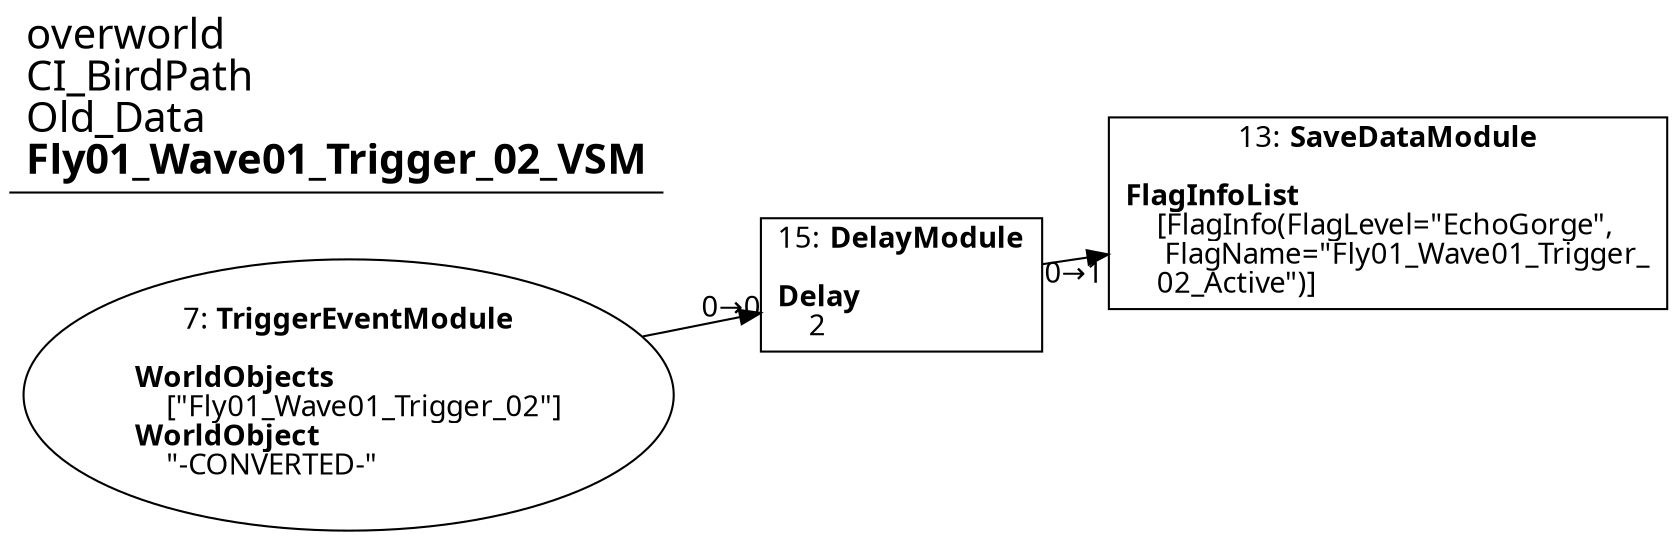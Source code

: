 digraph {
    layout = fdp;
    overlap = prism;
    sep = "+16";
    splines = spline;

    node [ shape = box ];

    graph [ fontname = "Segoe UI" ];
    node [ fontname = "Segoe UI" ];
    edge [ fontname = "Segoe UI" ];

    7 [ label = <7: <b>TriggerEventModule</b><br/><br/><b>WorldObjects</b><br align="left"/>    [&quot;Fly01_Wave01_Trigger_02&quot;]<br align="left"/><b>WorldObject</b><br align="left"/>    &quot;-CONVERTED-&quot;<br align="left"/>> ];
    7 [ shape = oval ]
    7 [ pos = "-0.052,-0.51100004!" ];
    7 -> 15 [ label = "0→0" ];

    13 [ label = <13: <b>SaveDataModule</b><br/><br/><b>FlagInfoList</b><br align="left"/>    [FlagInfo(FlagLevel=&quot;EchoGorge&quot;,<br align="left"/>     FlagName=&quot;Fly01_Wave01_Trigger_<br align="left"/>    02_Active&quot;)]<br align="left"/>> ];
    13 [ pos = "0.35900003,-0.48800004!" ];

    15 [ label = <15: <b>DelayModule</b><br/><br/><b>Delay</b><br align="left"/>    2<br align="left"/>> ];
    15 [ pos = "0.20300001,-0.51100004!" ];
    15 -> 13 [ label = "0→1" ];

    title [ pos = "-0.053000003,-0.48700002!" ];
    title [ shape = underline ];
    title [ label = <<font point-size="20">overworld<br align="left"/>CI_BirdPath<br align="left"/>Old_Data<br align="left"/><b>Fly01_Wave01_Trigger_02_VSM</b><br align="left"/></font>> ];
}
